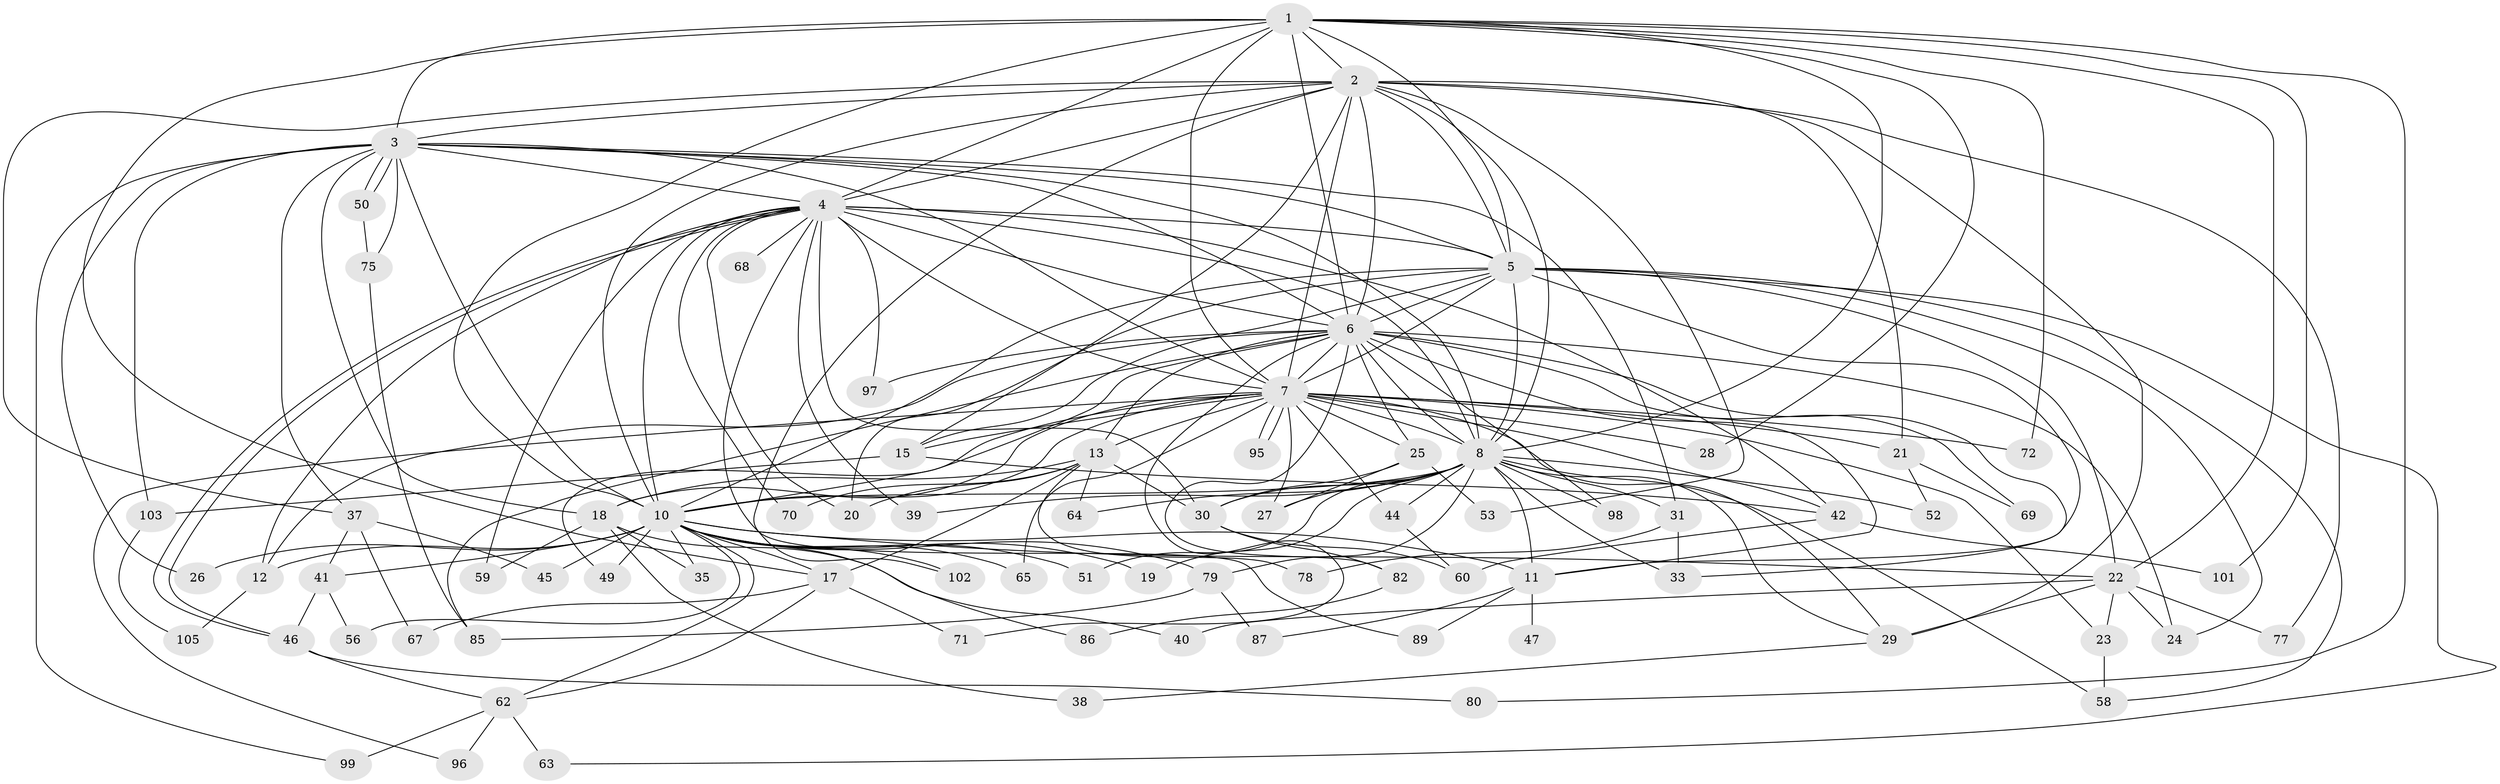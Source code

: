 // Generated by graph-tools (version 1.1) at 2025/51/02/27/25 19:51:43]
// undirected, 78 vertices, 193 edges
graph export_dot {
graph [start="1"]
  node [color=gray90,style=filled];
  1 [super="+14"];
  2 [super="+90"];
  3 [super="+73"];
  4 [super="+16"];
  5;
  6 [super="+93"];
  7 [super="+9"];
  8 [super="+43"];
  10 [super="+34"];
  11 [super="+32"];
  12 [super="+36"];
  13 [super="+104"];
  15 [super="+61"];
  17 [super="+55"];
  18 [super="+74"];
  19;
  20 [super="+76"];
  21;
  22 [super="+91"];
  23 [super="+84"];
  24 [super="+54"];
  25 [super="+83"];
  26;
  27 [super="+100"];
  28;
  29 [super="+88"];
  30 [super="+57"];
  31;
  33 [super="+48"];
  35;
  37;
  38;
  39;
  40;
  41;
  42 [super="+81"];
  44;
  45;
  46 [super="+66"];
  47;
  49;
  50;
  51;
  52;
  53;
  56;
  58;
  59;
  60 [super="+92"];
  62 [super="+94"];
  63;
  64;
  65;
  67;
  68;
  69;
  70;
  71;
  72;
  75;
  77;
  78;
  79;
  80;
  82;
  85 [super="+106"];
  86;
  87;
  89;
  95;
  96;
  97;
  98;
  99;
  101;
  102;
  103;
  105;
  1 -- 2;
  1 -- 3;
  1 -- 4;
  1 -- 5;
  1 -- 6;
  1 -- 7 [weight=2];
  1 -- 8;
  1 -- 10 [weight=2];
  1 -- 17;
  1 -- 22;
  1 -- 28;
  1 -- 72;
  1 -- 80;
  1 -- 101;
  2 -- 3;
  2 -- 4;
  2 -- 5;
  2 -- 6;
  2 -- 7 [weight=2];
  2 -- 8;
  2 -- 10;
  2 -- 15;
  2 -- 21;
  2 -- 37;
  2 -- 53;
  2 -- 77;
  2 -- 102;
  2 -- 29 [weight=2];
  3 -- 4;
  3 -- 5;
  3 -- 6;
  3 -- 7 [weight=2];
  3 -- 8;
  3 -- 10;
  3 -- 26;
  3 -- 31 [weight=2];
  3 -- 37;
  3 -- 50;
  3 -- 50;
  3 -- 75;
  3 -- 99;
  3 -- 103;
  3 -- 18;
  4 -- 5;
  4 -- 6 [weight=2];
  4 -- 7 [weight=2];
  4 -- 8;
  4 -- 10;
  4 -- 12;
  4 -- 30;
  4 -- 42;
  4 -- 46;
  4 -- 46;
  4 -- 59;
  4 -- 68 [weight=2];
  4 -- 70;
  4 -- 89;
  4 -- 97;
  4 -- 39;
  4 -- 20;
  5 -- 6;
  5 -- 7 [weight=2];
  5 -- 8;
  5 -- 10;
  5 -- 11;
  5 -- 15;
  5 -- 20;
  5 -- 22;
  5 -- 58;
  5 -- 63;
  5 -- 24;
  6 -- 7 [weight=2];
  6 -- 8;
  6 -- 10;
  6 -- 12;
  6 -- 13;
  6 -- 24;
  6 -- 25;
  6 -- 33;
  6 -- 69;
  6 -- 71;
  6 -- 82;
  6 -- 85;
  6 -- 97;
  6 -- 98;
  6 -- 11;
  7 -- 8 [weight=2];
  7 -- 10 [weight=2];
  7 -- 21;
  7 -- 23;
  7 -- 25;
  7 -- 28;
  7 -- 49;
  7 -- 65;
  7 -- 72;
  7 -- 95;
  7 -- 95;
  7 -- 96;
  7 -- 44;
  7 -- 13;
  7 -- 18;
  7 -- 29;
  7 -- 15;
  7 -- 42;
  7 -- 27;
  8 -- 10 [weight=2];
  8 -- 11;
  8 -- 19;
  8 -- 27;
  8 -- 29;
  8 -- 31;
  8 -- 33;
  8 -- 39;
  8 -- 44;
  8 -- 51;
  8 -- 52;
  8 -- 58;
  8 -- 64;
  8 -- 79;
  8 -- 98;
  8 -- 30;
  10 -- 19;
  10 -- 26;
  10 -- 41;
  10 -- 45;
  10 -- 49;
  10 -- 51;
  10 -- 56;
  10 -- 62;
  10 -- 65;
  10 -- 79;
  10 -- 86;
  10 -- 102;
  10 -- 17;
  10 -- 11;
  10 -- 35;
  10 -- 22;
  10 -- 12;
  11 -- 89;
  11 -- 87;
  11 -- 47;
  12 -- 105;
  13 -- 17;
  13 -- 18;
  13 -- 20;
  13 -- 30;
  13 -- 64;
  13 -- 70;
  13 -- 78;
  15 -- 42;
  15 -- 103;
  17 -- 71;
  17 -- 67;
  17 -- 62;
  18 -- 35;
  18 -- 38;
  18 -- 40;
  18 -- 59;
  21 -- 52;
  21 -- 69;
  22 -- 23;
  22 -- 24;
  22 -- 40;
  22 -- 77;
  22 -- 29;
  23 -- 58;
  25 -- 27;
  25 -- 53;
  25 -- 30;
  29 -- 38;
  30 -- 82;
  30 -- 60;
  31 -- 78;
  31 -- 33;
  37 -- 41;
  37 -- 45;
  37 -- 67;
  41 -- 56;
  41 -- 46;
  42 -- 60;
  42 -- 101;
  44 -- 60;
  46 -- 62;
  46 -- 80;
  50 -- 75;
  62 -- 63;
  62 -- 96;
  62 -- 99;
  75 -- 85;
  79 -- 87;
  79 -- 85;
  82 -- 86;
  103 -- 105;
}
